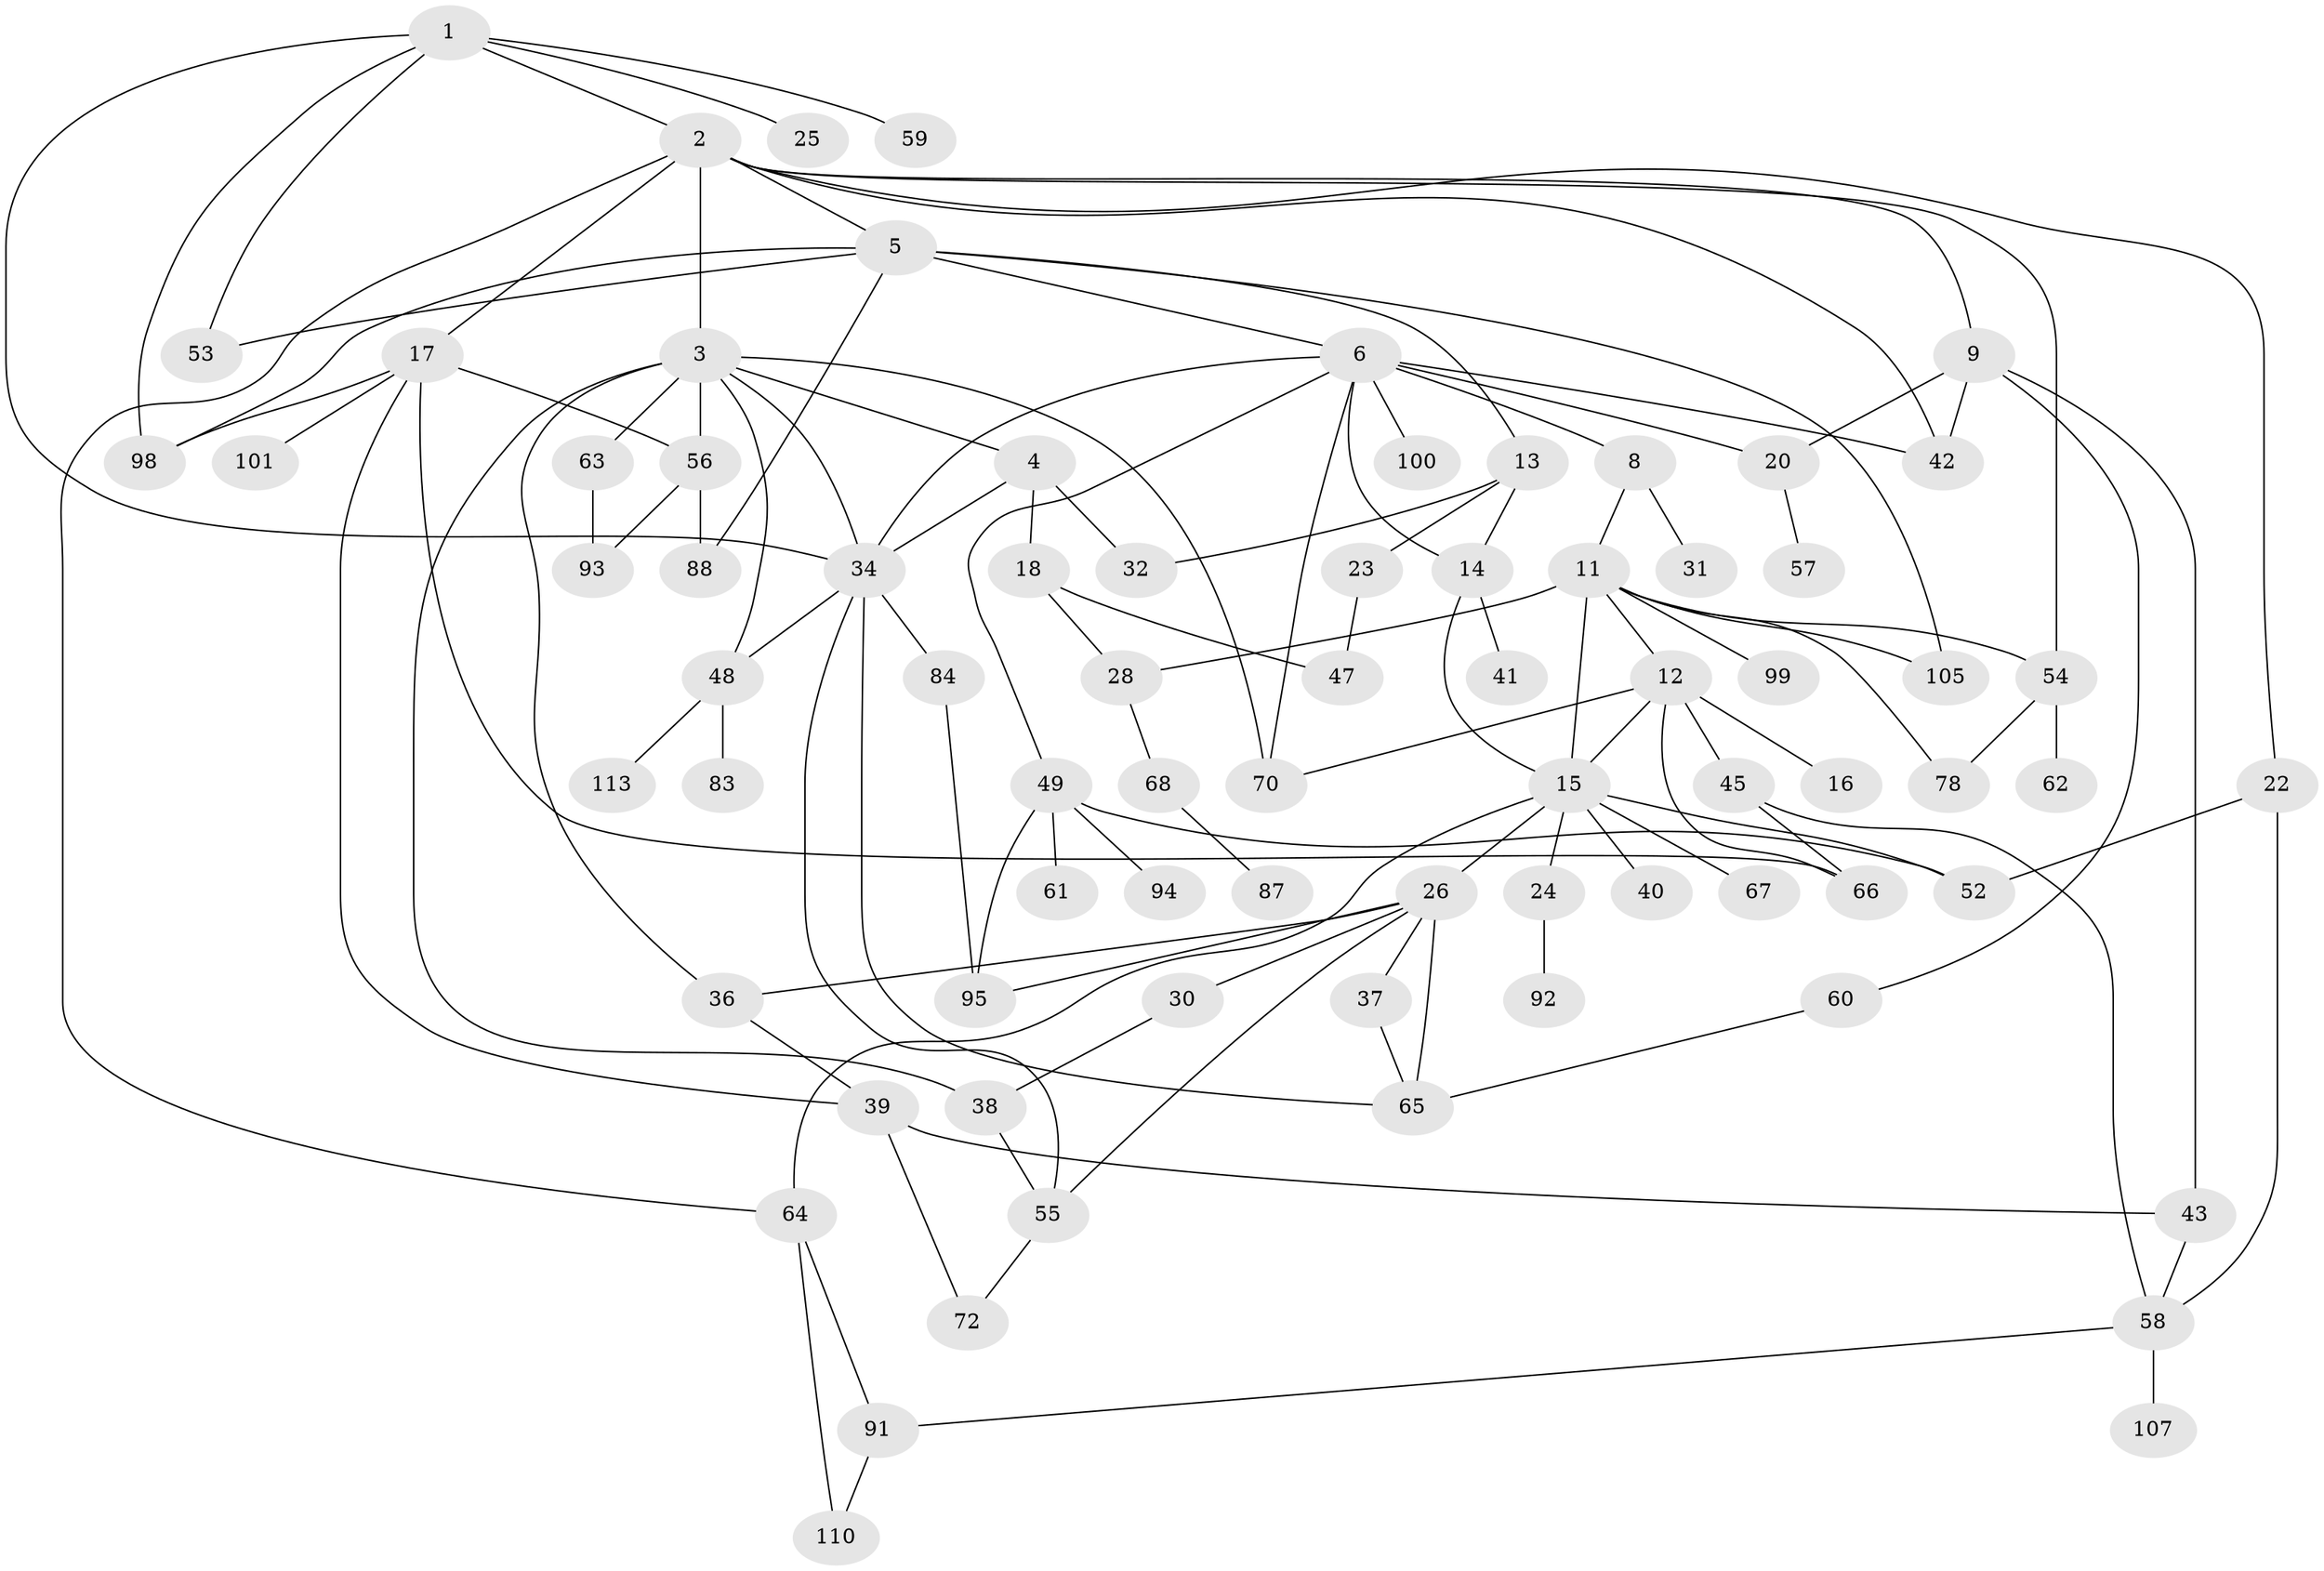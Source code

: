 // original degree distribution, {5: 0.10619469026548672, 9: 0.008849557522123894, 7: 0.035398230088495575, 4: 0.12389380530973451, 2: 0.3008849557522124, 6: 0.008849557522123894, 3: 0.21238938053097345, 1: 0.20353982300884957}
// Generated by graph-tools (version 1.1) at 2025/41/03/06/25 10:41:29]
// undirected, 76 vertices, 120 edges
graph export_dot {
graph [start="1"]
  node [color=gray90,style=filled];
  1 [super="+10"];
  2 [super="+109"];
  3 [super="+33"];
  4;
  5 [super="+7"];
  6 [super="+80"];
  8 [super="+96"];
  9 [super="+27"];
  11 [super="+46"];
  12 [super="+29"];
  13 [super="+74"];
  14 [super="+103"];
  15 [super="+19"];
  16 [super="+97"];
  17 [super="+35"];
  18 [super="+106"];
  20 [super="+21"];
  22;
  23;
  24;
  25 [super="+44"];
  26 [super="+50"];
  28 [super="+51"];
  30 [super="+89"];
  31;
  32 [super="+90"];
  34 [super="+79"];
  36 [super="+73"];
  37;
  38 [super="+69"];
  39;
  40;
  41;
  42;
  43 [super="+85"];
  45;
  47;
  48;
  49 [super="+104"];
  52 [super="+86"];
  53 [super="+77"];
  54 [super="+112"];
  55 [super="+81"];
  56 [super="+75"];
  57;
  58 [super="+71"];
  59;
  60;
  61;
  62;
  63;
  64 [super="+102"];
  65 [super="+76"];
  66 [super="+108"];
  67;
  68;
  70 [super="+82"];
  72;
  78;
  83 [super="+111"];
  84;
  87;
  88;
  91;
  92;
  93;
  94;
  95;
  98;
  99;
  100;
  101;
  105;
  107;
  110;
  113;
  1 -- 2;
  1 -- 34;
  1 -- 98;
  1 -- 59;
  1 -- 25;
  1 -- 53;
  2 -- 3;
  2 -- 5;
  2 -- 9;
  2 -- 17;
  2 -- 22;
  2 -- 42;
  2 -- 54;
  2 -- 64;
  3 -- 4;
  3 -- 63;
  3 -- 56 [weight=2];
  3 -- 70;
  3 -- 48;
  3 -- 34;
  3 -- 36;
  3 -- 38;
  4 -- 18;
  4 -- 32;
  4 -- 34;
  5 -- 6;
  5 -- 13;
  5 -- 105;
  5 -- 88;
  5 -- 98;
  5 -- 53;
  6 -- 8;
  6 -- 49;
  6 -- 100;
  6 -- 42 [weight=2];
  6 -- 70;
  6 -- 34;
  6 -- 20;
  6 -- 14;
  8 -- 11;
  8 -- 31;
  9 -- 20 [weight=2];
  9 -- 60;
  9 -- 42;
  9 -- 43;
  11 -- 12;
  11 -- 78;
  11 -- 15;
  11 -- 99;
  11 -- 54;
  11 -- 105;
  11 -- 28;
  12 -- 16;
  12 -- 45;
  12 -- 70;
  12 -- 66;
  12 -- 15;
  13 -- 14;
  13 -- 23;
  13 -- 32;
  14 -- 15;
  14 -- 41;
  15 -- 26;
  15 -- 40;
  15 -- 52;
  15 -- 67;
  15 -- 24;
  15 -- 64;
  17 -- 39;
  17 -- 66;
  17 -- 56 [weight=2];
  17 -- 98;
  17 -- 101;
  18 -- 28;
  18 -- 47;
  20 -- 57;
  22 -- 52;
  22 -- 58;
  23 -- 47;
  24 -- 92;
  26 -- 30;
  26 -- 37;
  26 -- 65;
  26 -- 55;
  26 -- 95;
  26 -- 36;
  28 -- 68;
  30 -- 38;
  34 -- 65;
  34 -- 48;
  34 -- 84;
  34 -- 55;
  36 -- 39;
  37 -- 65;
  38 -- 55;
  39 -- 43;
  39 -- 72;
  43 -- 58;
  45 -- 58;
  45 -- 66;
  48 -- 83;
  48 -- 113;
  49 -- 61;
  49 -- 94;
  49 -- 52;
  49 -- 95;
  54 -- 62;
  54 -- 78;
  55 -- 72;
  56 -- 93;
  56 -- 88;
  58 -- 91;
  58 -- 107;
  60 -- 65;
  63 -- 93;
  64 -- 110;
  64 -- 91;
  68 -- 87;
  84 -- 95;
  91 -- 110;
}
